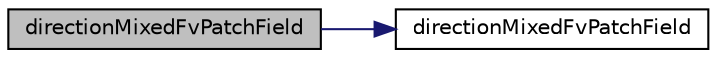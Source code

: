 digraph "directionMixedFvPatchField"
{
  bgcolor="transparent";
  edge [fontname="Helvetica",fontsize="10",labelfontname="Helvetica",labelfontsize="10"];
  node [fontname="Helvetica",fontsize="10",shape=record];
  rankdir="LR";
  Node4 [label="directionMixedFvPatchField",height=0.2,width=0.4,color="black", fillcolor="grey75", style="filled", fontcolor="black"];
  Node4 -> Node5 [color="midnightblue",fontsize="10",style="solid",fontname="Helvetica"];
  Node5 [label="directionMixedFvPatchField",height=0.2,width=0.4,color="black",URL="$a22769.html#afa6db7634041ed9738aef4a06571e543",tooltip="Construct from patch and internal field. "];
}
